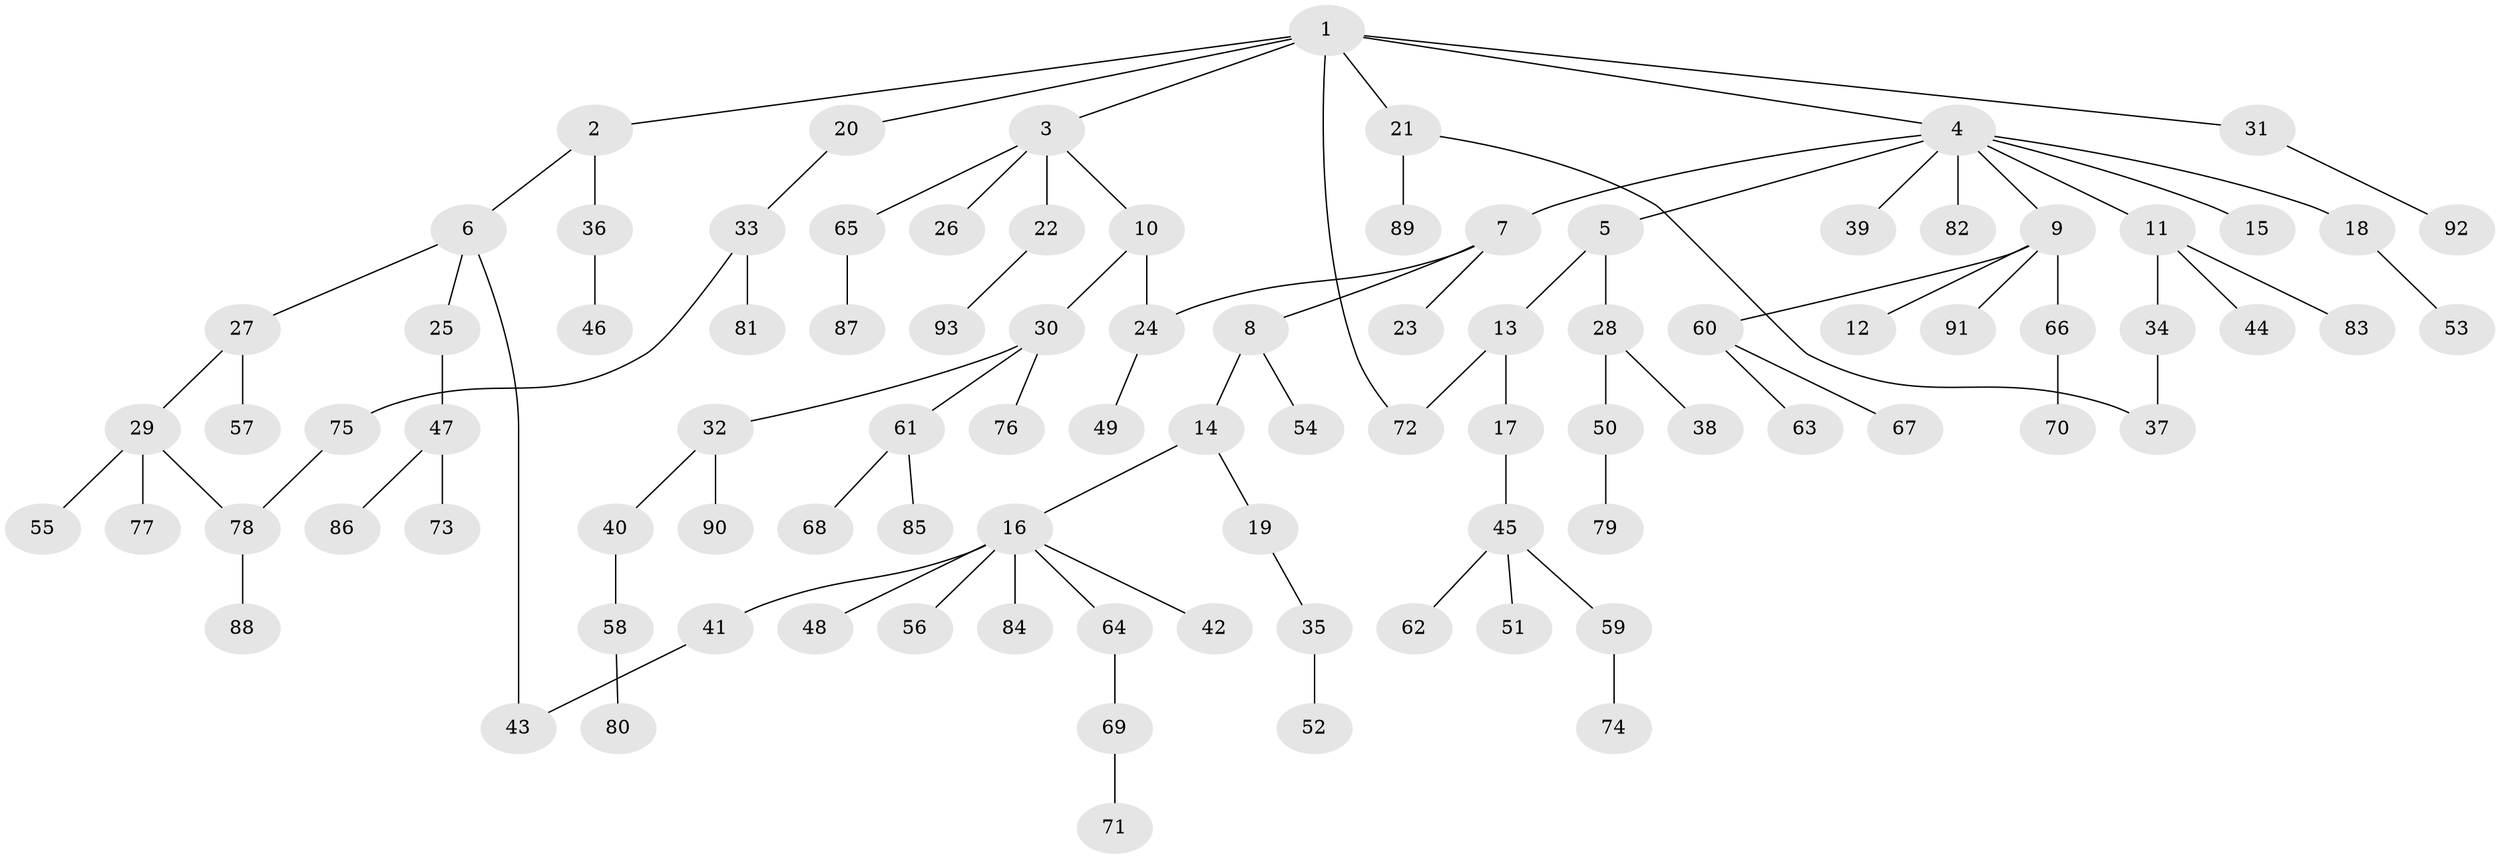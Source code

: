 // coarse degree distribution, {7: 0.015873015873015872, 3: 0.1111111111111111, 4: 0.031746031746031744, 8: 0.031746031746031744, 5: 0.047619047619047616, 2: 0.2222222222222222, 6: 0.015873015873015872, 1: 0.5238095238095238}
// Generated by graph-tools (version 1.1) at 2025/51/02/27/25 19:51:36]
// undirected, 93 vertices, 97 edges
graph export_dot {
graph [start="1"]
  node [color=gray90,style=filled];
  1;
  2;
  3;
  4;
  5;
  6;
  7;
  8;
  9;
  10;
  11;
  12;
  13;
  14;
  15;
  16;
  17;
  18;
  19;
  20;
  21;
  22;
  23;
  24;
  25;
  26;
  27;
  28;
  29;
  30;
  31;
  32;
  33;
  34;
  35;
  36;
  37;
  38;
  39;
  40;
  41;
  42;
  43;
  44;
  45;
  46;
  47;
  48;
  49;
  50;
  51;
  52;
  53;
  54;
  55;
  56;
  57;
  58;
  59;
  60;
  61;
  62;
  63;
  64;
  65;
  66;
  67;
  68;
  69;
  70;
  71;
  72;
  73;
  74;
  75;
  76;
  77;
  78;
  79;
  80;
  81;
  82;
  83;
  84;
  85;
  86;
  87;
  88;
  89;
  90;
  91;
  92;
  93;
  1 -- 2;
  1 -- 3;
  1 -- 4;
  1 -- 20;
  1 -- 21;
  1 -- 31;
  1 -- 72;
  2 -- 6;
  2 -- 36;
  3 -- 10;
  3 -- 22;
  3 -- 26;
  3 -- 65;
  4 -- 5;
  4 -- 7;
  4 -- 9;
  4 -- 11;
  4 -- 15;
  4 -- 18;
  4 -- 39;
  4 -- 82;
  5 -- 13;
  5 -- 28;
  6 -- 25;
  6 -- 27;
  6 -- 43;
  7 -- 8;
  7 -- 23;
  7 -- 24;
  8 -- 14;
  8 -- 54;
  9 -- 12;
  9 -- 60;
  9 -- 66;
  9 -- 91;
  10 -- 30;
  10 -- 24;
  11 -- 34;
  11 -- 44;
  11 -- 83;
  13 -- 17;
  13 -- 72;
  14 -- 16;
  14 -- 19;
  16 -- 41;
  16 -- 42;
  16 -- 48;
  16 -- 56;
  16 -- 64;
  16 -- 84;
  17 -- 45;
  18 -- 53;
  19 -- 35;
  20 -- 33;
  21 -- 89;
  21 -- 37;
  22 -- 93;
  24 -- 49;
  25 -- 47;
  27 -- 29;
  27 -- 57;
  28 -- 38;
  28 -- 50;
  29 -- 55;
  29 -- 77;
  29 -- 78;
  30 -- 32;
  30 -- 61;
  30 -- 76;
  31 -- 92;
  32 -- 40;
  32 -- 90;
  33 -- 75;
  33 -- 81;
  34 -- 37;
  35 -- 52;
  36 -- 46;
  40 -- 58;
  41 -- 43;
  45 -- 51;
  45 -- 59;
  45 -- 62;
  47 -- 73;
  47 -- 86;
  50 -- 79;
  58 -- 80;
  59 -- 74;
  60 -- 63;
  60 -- 67;
  61 -- 68;
  61 -- 85;
  64 -- 69;
  65 -- 87;
  66 -- 70;
  69 -- 71;
  75 -- 78;
  78 -- 88;
}
